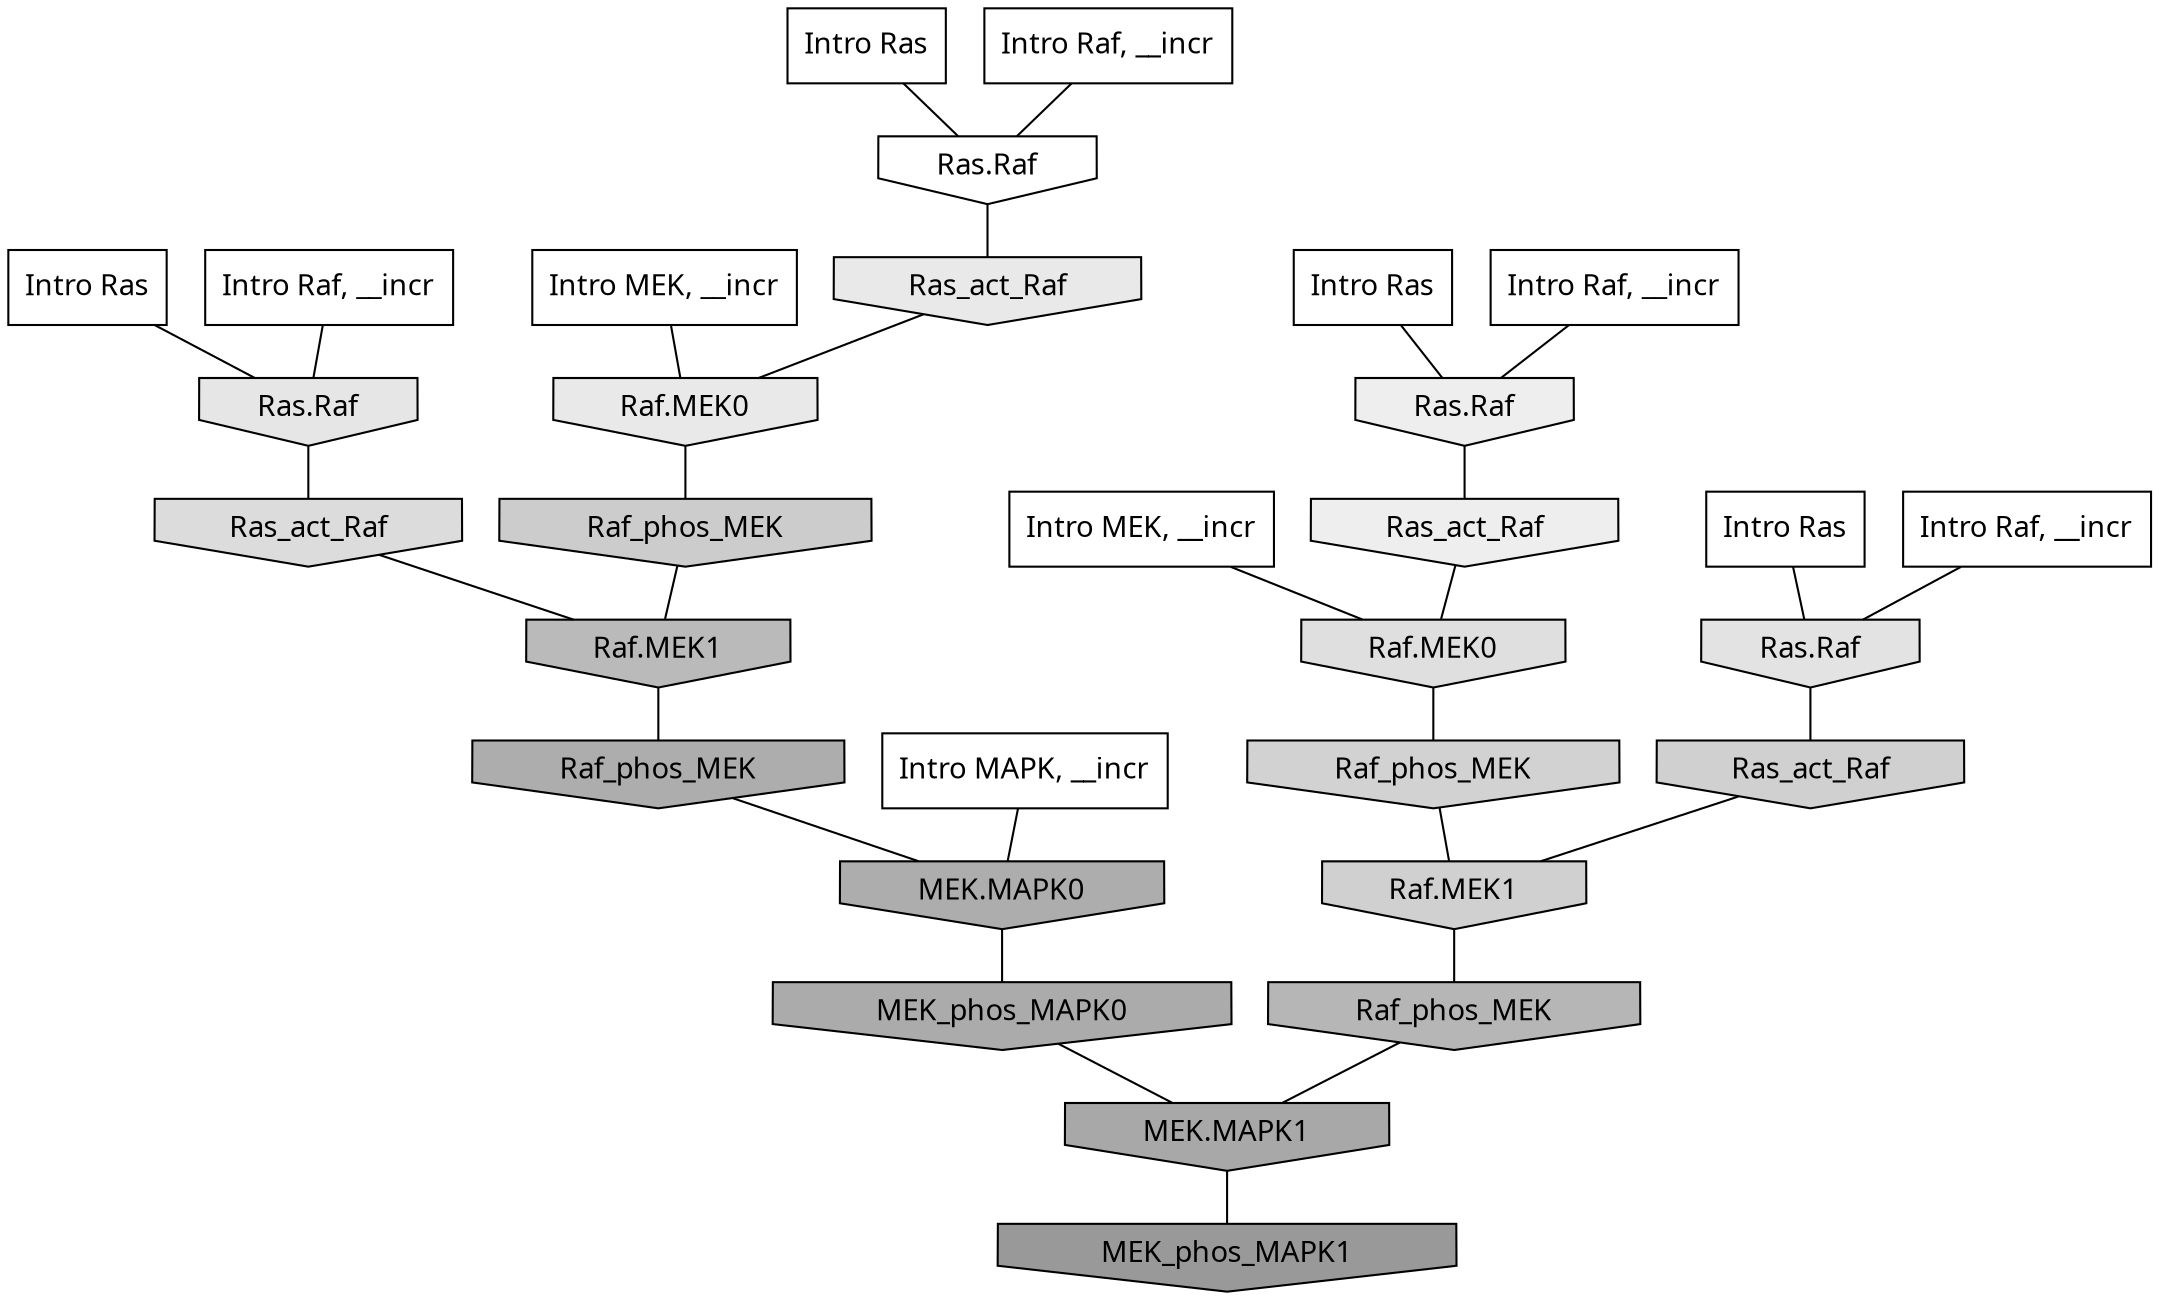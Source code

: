 digraph G{
  rankdir="TB";
  ranksep=0.30;
  node [fontname="CMU Serif"];
  edge [fontname="CMU Serif"];
  
  7 [label="Intro Ras", shape=rectangle, style=filled, fillcolor="0.000 0.000 1.000"]
  
  39 [label="Intro Ras", shape=rectangle, style=filled, fillcolor="0.000 0.000 1.000"]
  
  54 [label="Intro Ras", shape=rectangle, style=filled, fillcolor="0.000 0.000 1.000"]
  
  96 [label="Intro Ras", shape=rectangle, style=filled, fillcolor="0.000 0.000 1.000"]
  
  239 [label="Intro Raf, __incr", shape=rectangle, style=filled, fillcolor="0.000 0.000 1.000"]
  
  291 [label="Intro Raf, __incr", shape=rectangle, style=filled, fillcolor="0.000 0.000 1.000"]
  
  996 [label="Intro Raf, __incr", shape=rectangle, style=filled, fillcolor="0.000 0.000 1.000"]
  
  1088 [label="Intro Raf, __incr", shape=rectangle, style=filled, fillcolor="0.000 0.000 1.000"]
  
  1672 [label="Intro MEK, __incr", shape=rectangle, style=filled, fillcolor="0.000 0.000 1.000"]
  
  1703 [label="Intro MEK, __incr", shape=rectangle, style=filled, fillcolor="0.000 0.000 1.000"]
  
  2541 [label="Intro MAPK, __incr", shape=rectangle, style=filled, fillcolor="0.000 0.000 1.000"]
  
  3221 [label="Ras.Raf", shape=invhouse, style=filled, fillcolor="0.000 0.000 1.000"]
  
  4042 [label="Ras.Raf", shape=invhouse, style=filled, fillcolor="0.000 0.000 0.933"]
  
  4067 [label="Ras_act_Raf", shape=invhouse, style=filled, fillcolor="0.000 0.000 0.932"]
  
  4325 [label="Ras_act_Raf", shape=invhouse, style=filled, fillcolor="0.000 0.000 0.914"]
  
  4329 [label="Raf.MEK0", shape=invhouse, style=filled, fillcolor="0.000 0.000 0.914"]
  
  4567 [label="Ras.Raf", shape=invhouse, style=filled, fillcolor="0.000 0.000 0.901"]
  
  4844 [label="Ras.Raf", shape=invhouse, style=filled, fillcolor="0.000 0.000 0.888"]
  
  5092 [label="Raf.MEK0", shape=invhouse, style=filled, fillcolor="0.000 0.000 0.874"]
  
  5373 [label="Ras_act_Raf", shape=invhouse, style=filled, fillcolor="0.000 0.000 0.861"]
  
  6185 [label="Raf_phos_MEK", shape=invhouse, style=filled, fillcolor="0.000 0.000 0.822"]
  
  6376 [label="Ras_act_Raf", shape=invhouse, style=filled, fillcolor="0.000 0.000 0.815"]
  
  6379 [label="Raf.MEK1", shape=invhouse, style=filled, fillcolor="0.000 0.000 0.815"]
  
  6809 [label="Raf_phos_MEK", shape=invhouse, style=filled, fillcolor="0.000 0.000 0.800"]
  
  9655 [label="Raf.MEK1", shape=invhouse, style=filled, fillcolor="0.000 0.000 0.728"]
  
  10473 [label="Raf_phos_MEK", shape=invhouse, style=filled, fillcolor="0.000 0.000 0.713"]
  
  12592 [label="Raf_phos_MEK", shape=invhouse, style=filled, fillcolor="0.000 0.000 0.679"]
  
  12595 [label="MEK.MAPK0", shape=invhouse, style=filled, fillcolor="0.000 0.000 0.679"]
  
  13388 [label="MEK_phos_MAPK0", shape=invhouse, style=filled, fillcolor="0.000 0.000 0.668"]
  
  14161 [label="MEK.MAPK1", shape=invhouse, style=filled, fillcolor="0.000 0.000 0.658"]
  
  17416 [label="MEK_phos_MAPK1", shape=invhouse, style=filled, fillcolor="0.000 0.000 0.600"]
  
  
  14161 -> 17416 [dir=none, color="0.000 0.000 0.000"] 
  13388 -> 14161 [dir=none, color="0.000 0.000 0.000"] 
  12595 -> 13388 [dir=none, color="0.000 0.000 0.000"] 
  12592 -> 12595 [dir=none, color="0.000 0.000 0.000"] 
  10473 -> 14161 [dir=none, color="0.000 0.000 0.000"] 
  9655 -> 12592 [dir=none, color="0.000 0.000 0.000"] 
  6809 -> 9655 [dir=none, color="0.000 0.000 0.000"] 
  6379 -> 10473 [dir=none, color="0.000 0.000 0.000"] 
  6376 -> 6379 [dir=none, color="0.000 0.000 0.000"] 
  6185 -> 6379 [dir=none, color="0.000 0.000 0.000"] 
  5373 -> 9655 [dir=none, color="0.000 0.000 0.000"] 
  5092 -> 6185 [dir=none, color="0.000 0.000 0.000"] 
  4844 -> 6376 [dir=none, color="0.000 0.000 0.000"] 
  4567 -> 5373 [dir=none, color="0.000 0.000 0.000"] 
  4329 -> 6809 [dir=none, color="0.000 0.000 0.000"] 
  4325 -> 4329 [dir=none, color="0.000 0.000 0.000"] 
  4067 -> 5092 [dir=none, color="0.000 0.000 0.000"] 
  4042 -> 4067 [dir=none, color="0.000 0.000 0.000"] 
  3221 -> 4325 [dir=none, color="0.000 0.000 0.000"] 
  2541 -> 12595 [dir=none, color="0.000 0.000 0.000"] 
  1703 -> 4329 [dir=none, color="0.000 0.000 0.000"] 
  1672 -> 5092 [dir=none, color="0.000 0.000 0.000"] 
  1088 -> 4567 [dir=none, color="0.000 0.000 0.000"] 
  996 -> 4042 [dir=none, color="0.000 0.000 0.000"] 
  291 -> 3221 [dir=none, color="0.000 0.000 0.000"] 
  239 -> 4844 [dir=none, color="0.000 0.000 0.000"] 
  96 -> 4042 [dir=none, color="0.000 0.000 0.000"] 
  54 -> 4844 [dir=none, color="0.000 0.000 0.000"] 
  39 -> 3221 [dir=none, color="0.000 0.000 0.000"] 
  7 -> 4567 [dir=none, color="0.000 0.000 0.000"] 
  
  }
